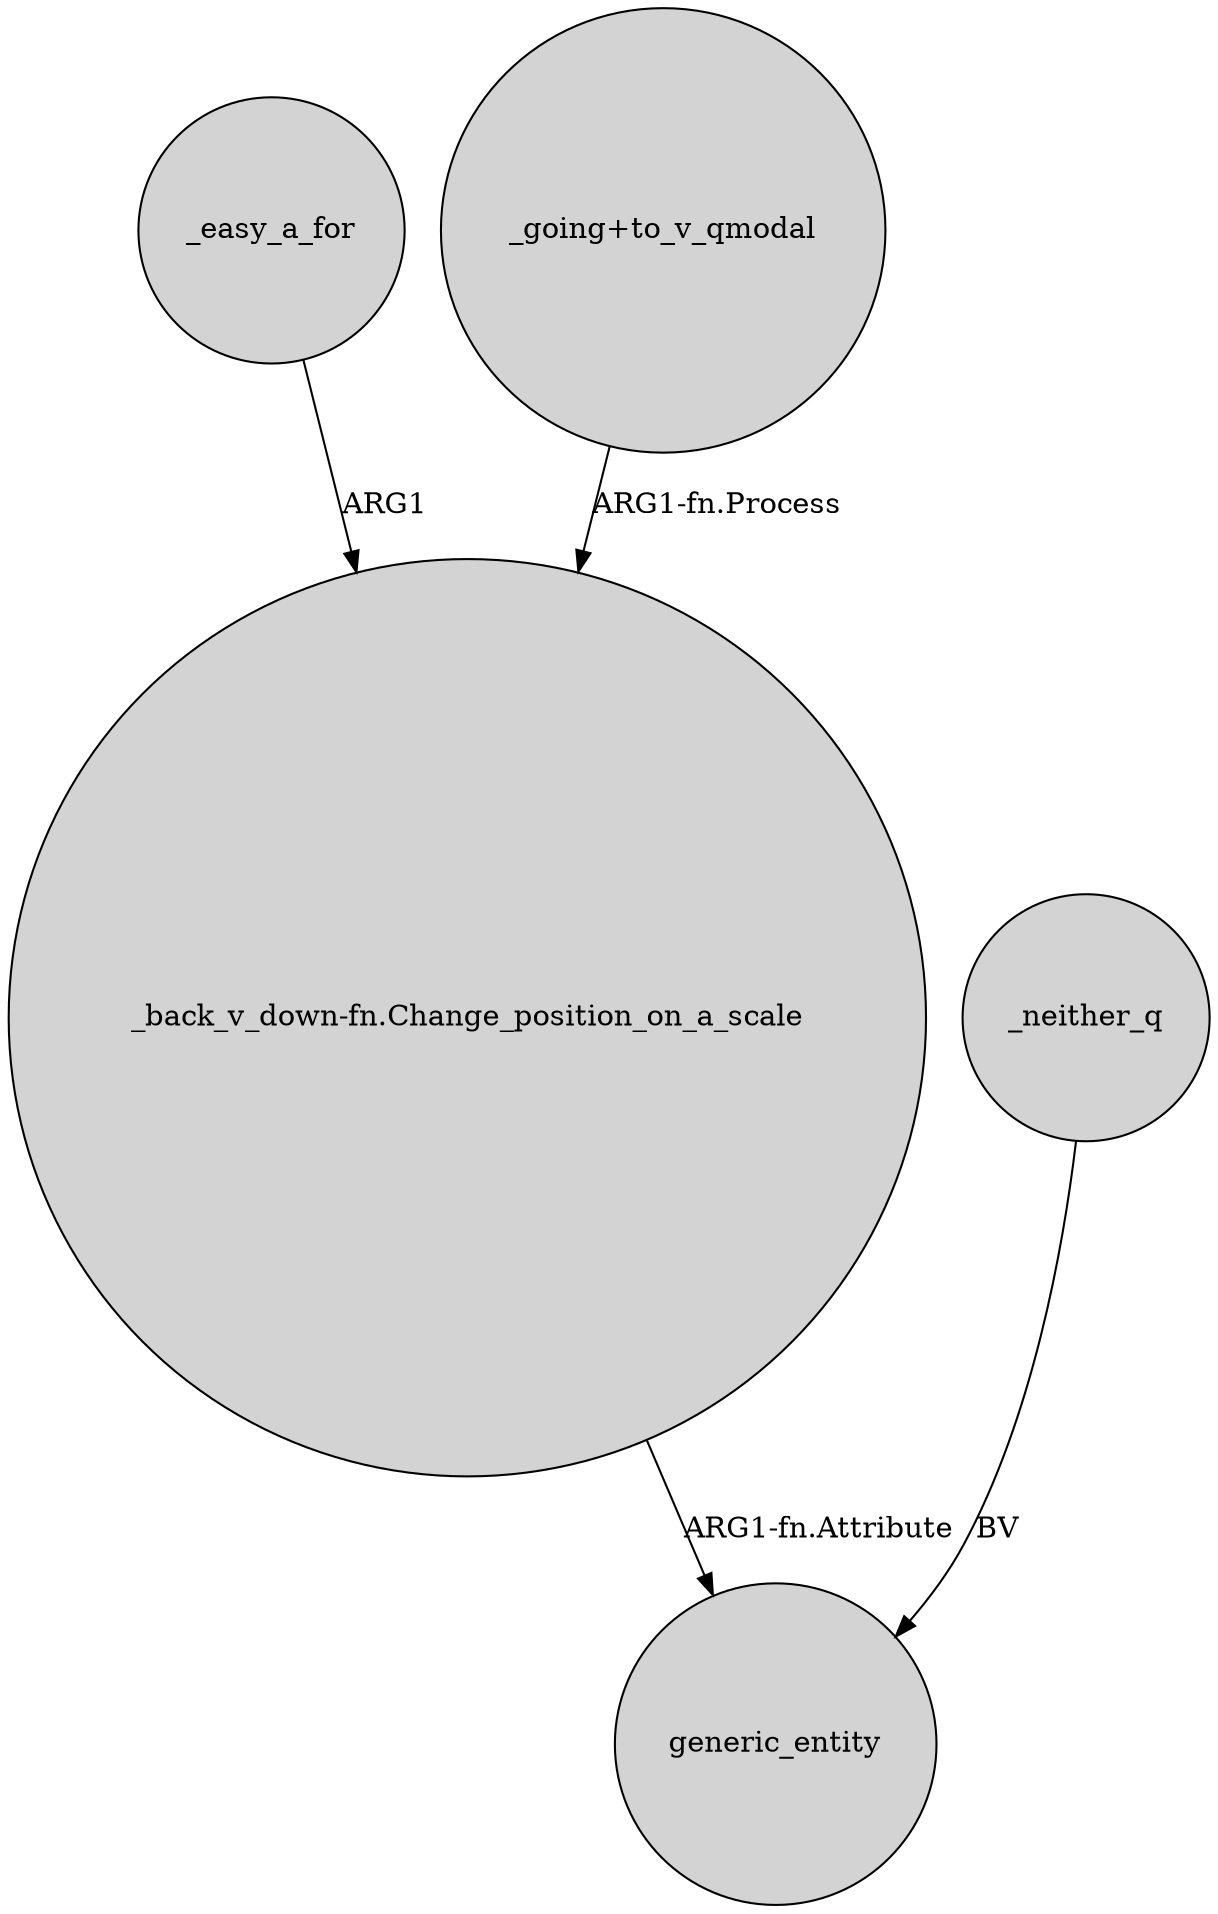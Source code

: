 digraph {
	node [shape=circle style=filled]
	_easy_a_for -> "_back_v_down-fn.Change_position_on_a_scale" [label=ARG1]
	"_back_v_down-fn.Change_position_on_a_scale" -> generic_entity [label="ARG1-fn.Attribute"]
	_neither_q -> generic_entity [label=BV]
	"_going+to_v_qmodal" -> "_back_v_down-fn.Change_position_on_a_scale" [label="ARG1-fn.Process"]
}
